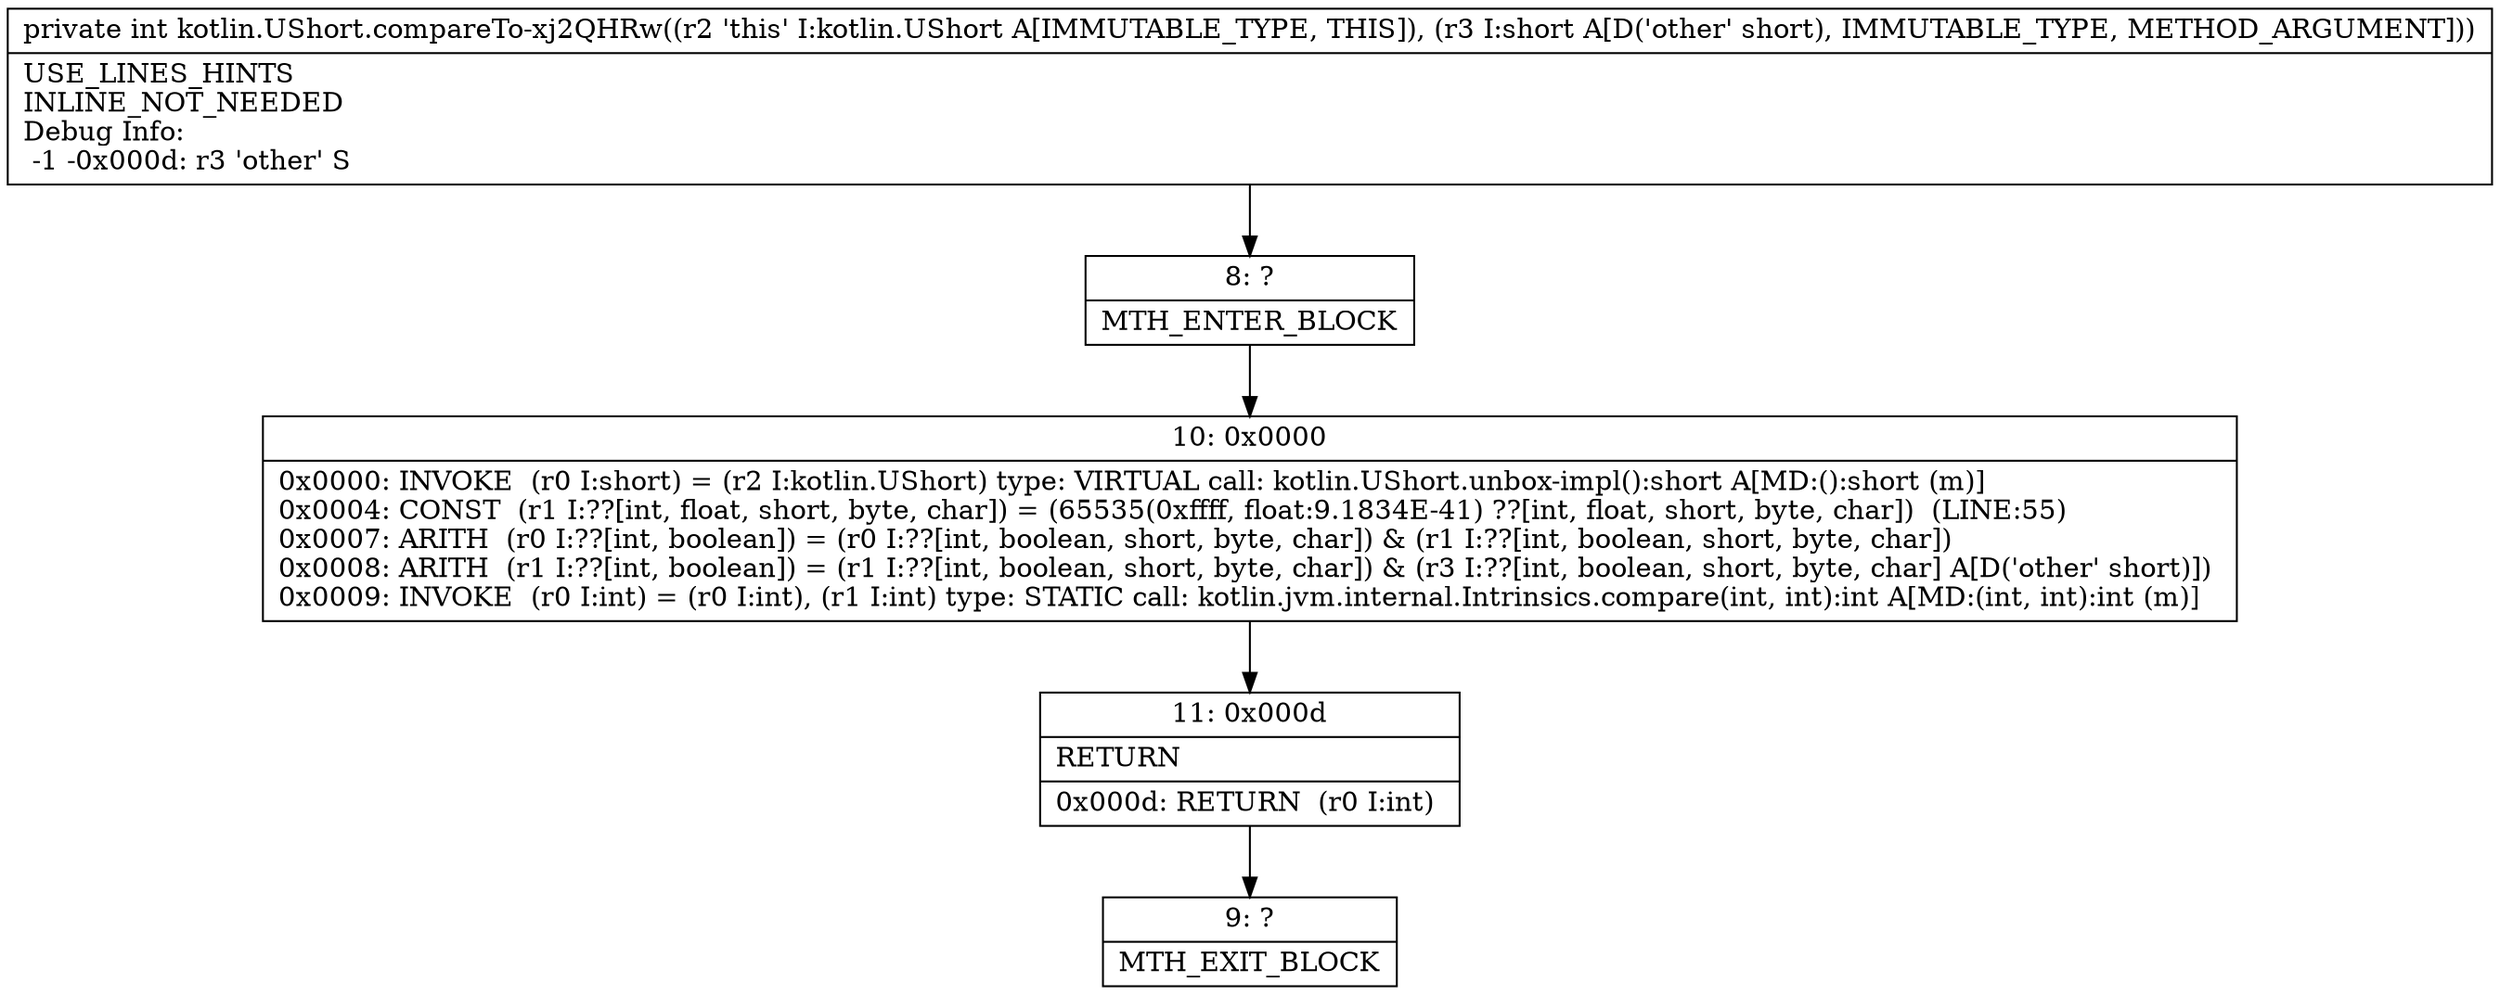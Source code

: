 digraph "CFG forkotlin.UShort.compareTo\-xj2QHRw(S)I" {
Node_8 [shape=record,label="{8\:\ ?|MTH_ENTER_BLOCK\l}"];
Node_10 [shape=record,label="{10\:\ 0x0000|0x0000: INVOKE  (r0 I:short) = (r2 I:kotlin.UShort) type: VIRTUAL call: kotlin.UShort.unbox\-impl():short A[MD:():short (m)]\l0x0004: CONST  (r1 I:??[int, float, short, byte, char]) = (65535(0xffff, float:9.1834E\-41) ??[int, float, short, byte, char])  (LINE:55)\l0x0007: ARITH  (r0 I:??[int, boolean]) = (r0 I:??[int, boolean, short, byte, char]) & (r1 I:??[int, boolean, short, byte, char]) \l0x0008: ARITH  (r1 I:??[int, boolean]) = (r1 I:??[int, boolean, short, byte, char]) & (r3 I:??[int, boolean, short, byte, char] A[D('other' short)]) \l0x0009: INVOKE  (r0 I:int) = (r0 I:int), (r1 I:int) type: STATIC call: kotlin.jvm.internal.Intrinsics.compare(int, int):int A[MD:(int, int):int (m)]\l}"];
Node_11 [shape=record,label="{11\:\ 0x000d|RETURN\l|0x000d: RETURN  (r0 I:int) \l}"];
Node_9 [shape=record,label="{9\:\ ?|MTH_EXIT_BLOCK\l}"];
MethodNode[shape=record,label="{private int kotlin.UShort.compareTo\-xj2QHRw((r2 'this' I:kotlin.UShort A[IMMUTABLE_TYPE, THIS]), (r3 I:short A[D('other' short), IMMUTABLE_TYPE, METHOD_ARGUMENT]))  | USE_LINES_HINTS\lINLINE_NOT_NEEDED\lDebug Info:\l  \-1 \-0x000d: r3 'other' S\l}"];
MethodNode -> Node_8;Node_8 -> Node_10;
Node_10 -> Node_11;
Node_11 -> Node_9;
}


